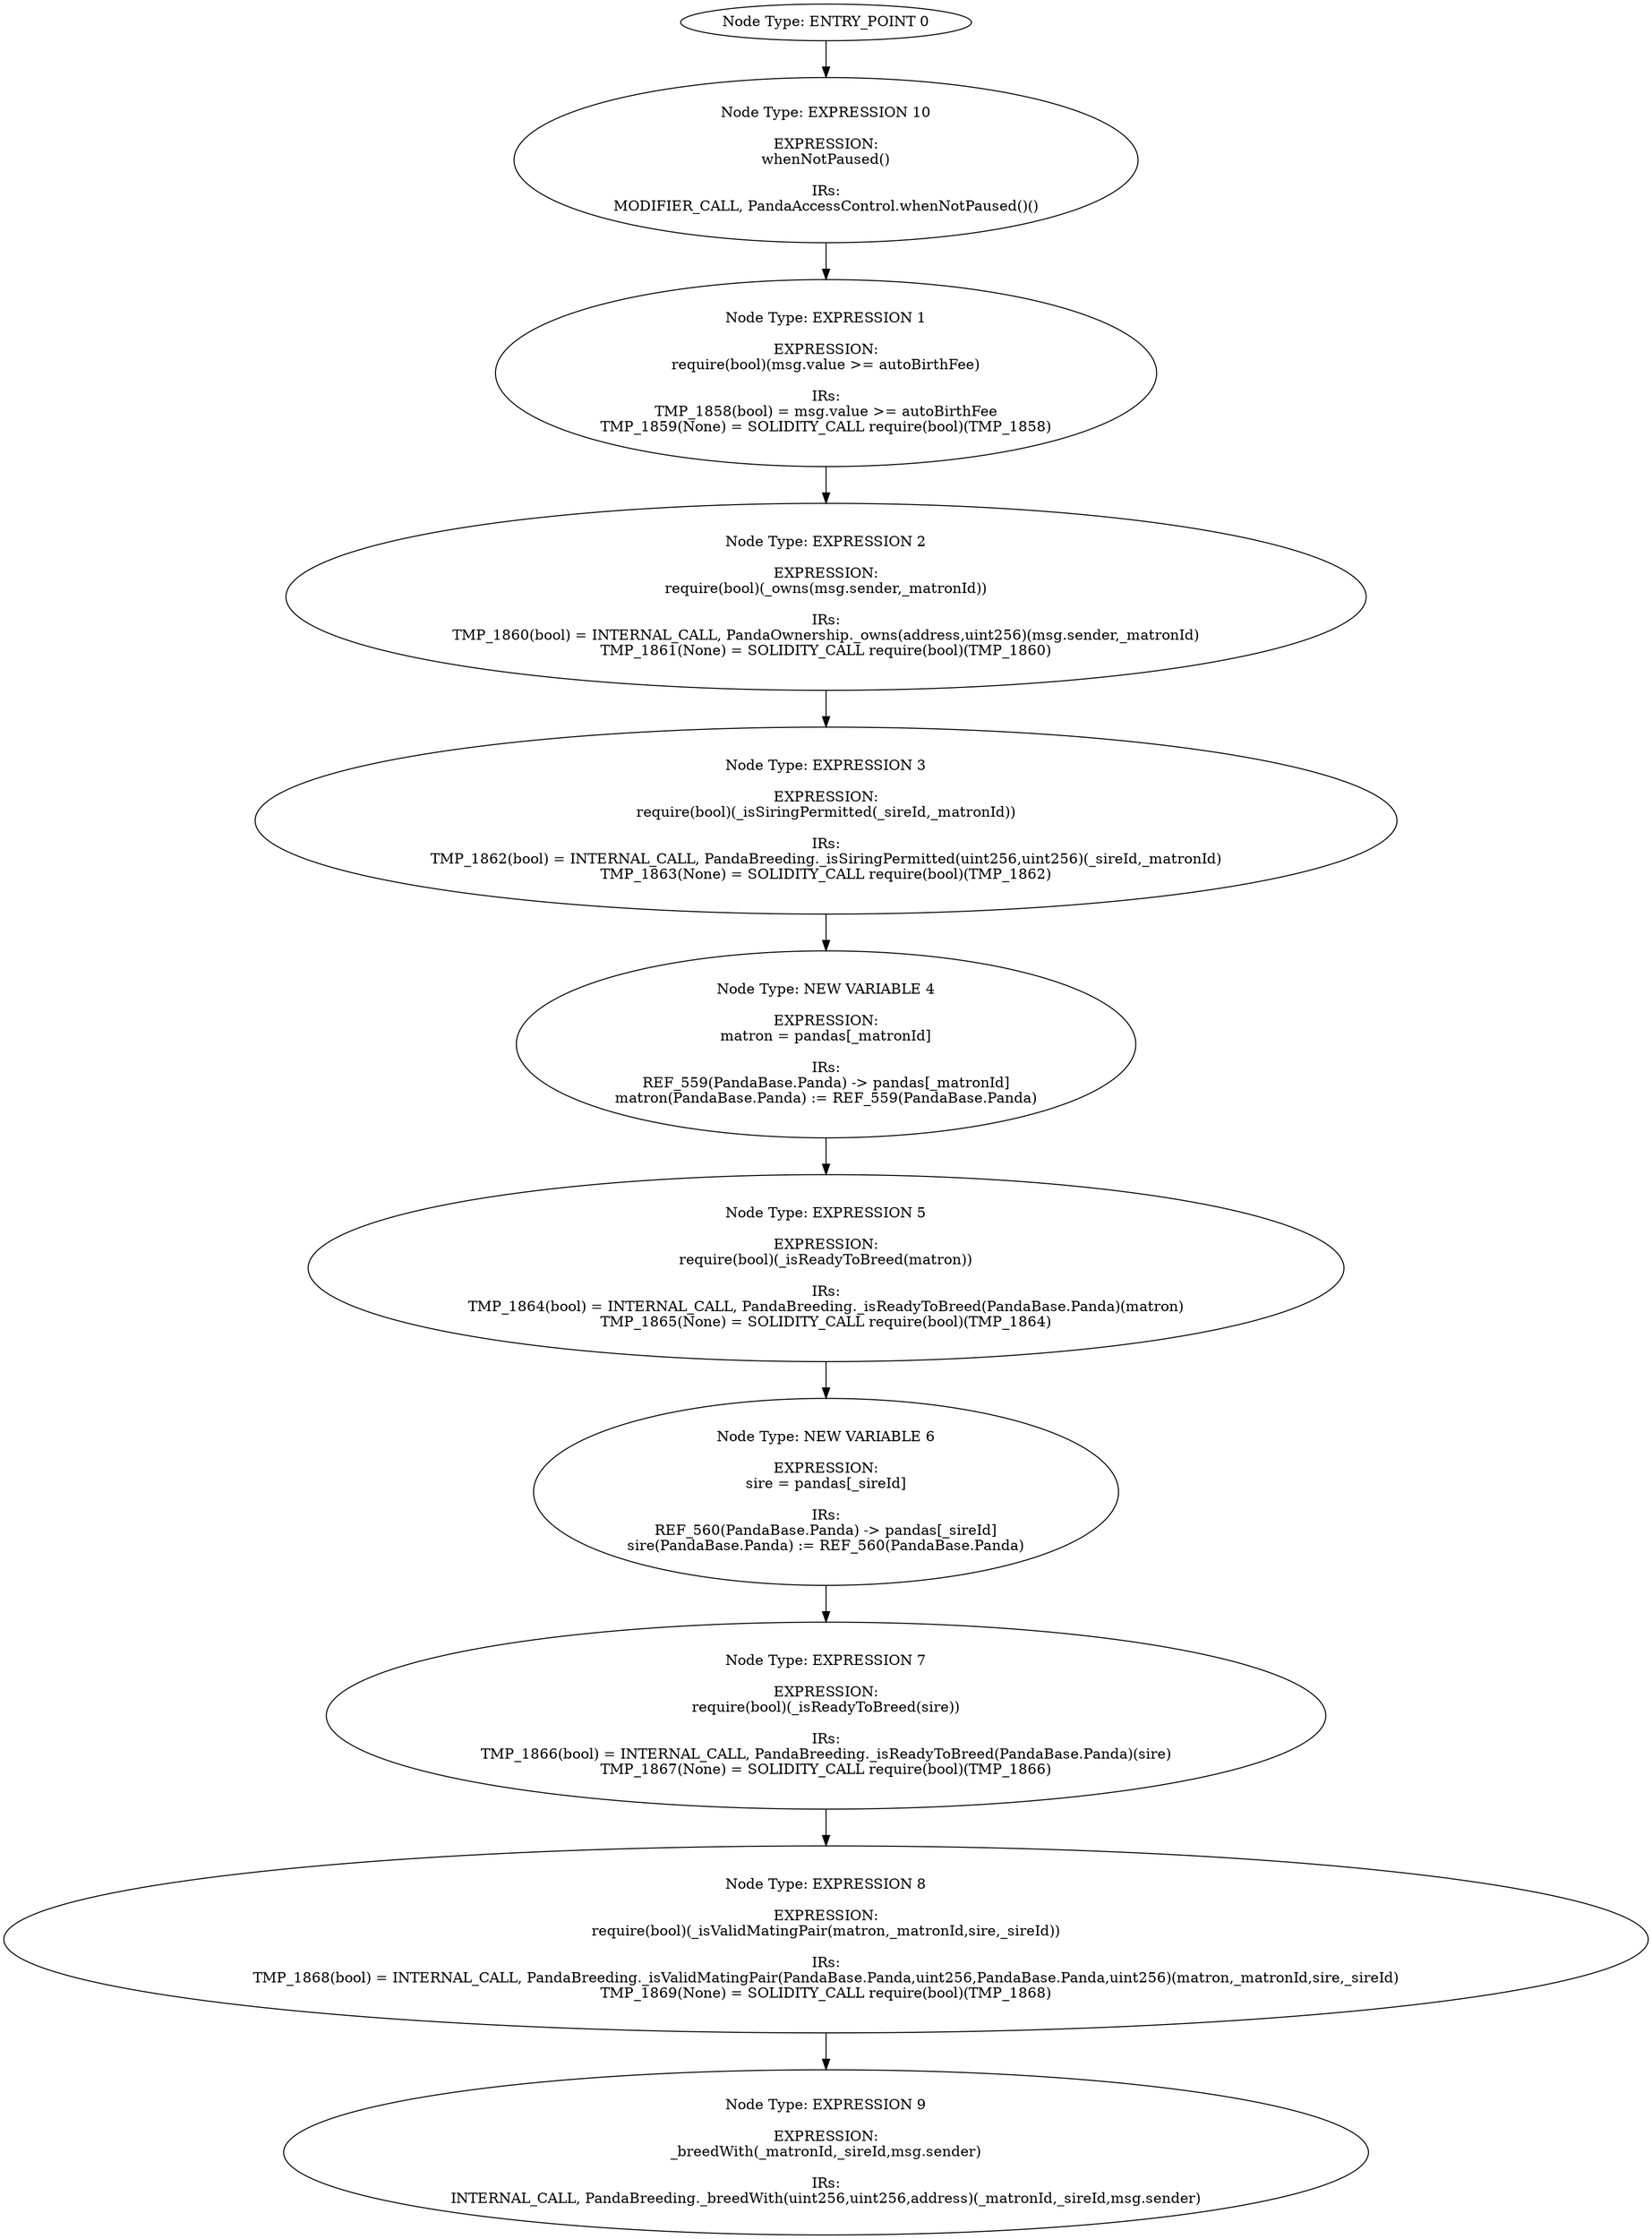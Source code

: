 digraph{
0[label="Node Type: ENTRY_POINT 0
"];
0->10;
1[label="Node Type: EXPRESSION 1

EXPRESSION:
require(bool)(msg.value >= autoBirthFee)

IRs:
TMP_1858(bool) = msg.value >= autoBirthFee
TMP_1859(None) = SOLIDITY_CALL require(bool)(TMP_1858)"];
1->2;
2[label="Node Type: EXPRESSION 2

EXPRESSION:
require(bool)(_owns(msg.sender,_matronId))

IRs:
TMP_1860(bool) = INTERNAL_CALL, PandaOwnership._owns(address,uint256)(msg.sender,_matronId)
TMP_1861(None) = SOLIDITY_CALL require(bool)(TMP_1860)"];
2->3;
3[label="Node Type: EXPRESSION 3

EXPRESSION:
require(bool)(_isSiringPermitted(_sireId,_matronId))

IRs:
TMP_1862(bool) = INTERNAL_CALL, PandaBreeding._isSiringPermitted(uint256,uint256)(_sireId,_matronId)
TMP_1863(None) = SOLIDITY_CALL require(bool)(TMP_1862)"];
3->4;
4[label="Node Type: NEW VARIABLE 4

EXPRESSION:
matron = pandas[_matronId]

IRs:
REF_559(PandaBase.Panda) -> pandas[_matronId]
matron(PandaBase.Panda) := REF_559(PandaBase.Panda)"];
4->5;
5[label="Node Type: EXPRESSION 5

EXPRESSION:
require(bool)(_isReadyToBreed(matron))

IRs:
TMP_1864(bool) = INTERNAL_CALL, PandaBreeding._isReadyToBreed(PandaBase.Panda)(matron)
TMP_1865(None) = SOLIDITY_CALL require(bool)(TMP_1864)"];
5->6;
6[label="Node Type: NEW VARIABLE 6

EXPRESSION:
sire = pandas[_sireId]

IRs:
REF_560(PandaBase.Panda) -> pandas[_sireId]
sire(PandaBase.Panda) := REF_560(PandaBase.Panda)"];
6->7;
7[label="Node Type: EXPRESSION 7

EXPRESSION:
require(bool)(_isReadyToBreed(sire))

IRs:
TMP_1866(bool) = INTERNAL_CALL, PandaBreeding._isReadyToBreed(PandaBase.Panda)(sire)
TMP_1867(None) = SOLIDITY_CALL require(bool)(TMP_1866)"];
7->8;
8[label="Node Type: EXPRESSION 8

EXPRESSION:
require(bool)(_isValidMatingPair(matron,_matronId,sire,_sireId))

IRs:
TMP_1868(bool) = INTERNAL_CALL, PandaBreeding._isValidMatingPair(PandaBase.Panda,uint256,PandaBase.Panda,uint256)(matron,_matronId,sire,_sireId)
TMP_1869(None) = SOLIDITY_CALL require(bool)(TMP_1868)"];
8->9;
9[label="Node Type: EXPRESSION 9

EXPRESSION:
_breedWith(_matronId,_sireId,msg.sender)

IRs:
INTERNAL_CALL, PandaBreeding._breedWith(uint256,uint256,address)(_matronId,_sireId,msg.sender)"];
10[label="Node Type: EXPRESSION 10

EXPRESSION:
whenNotPaused()

IRs:
MODIFIER_CALL, PandaAccessControl.whenNotPaused()()"];
10->1;
}
